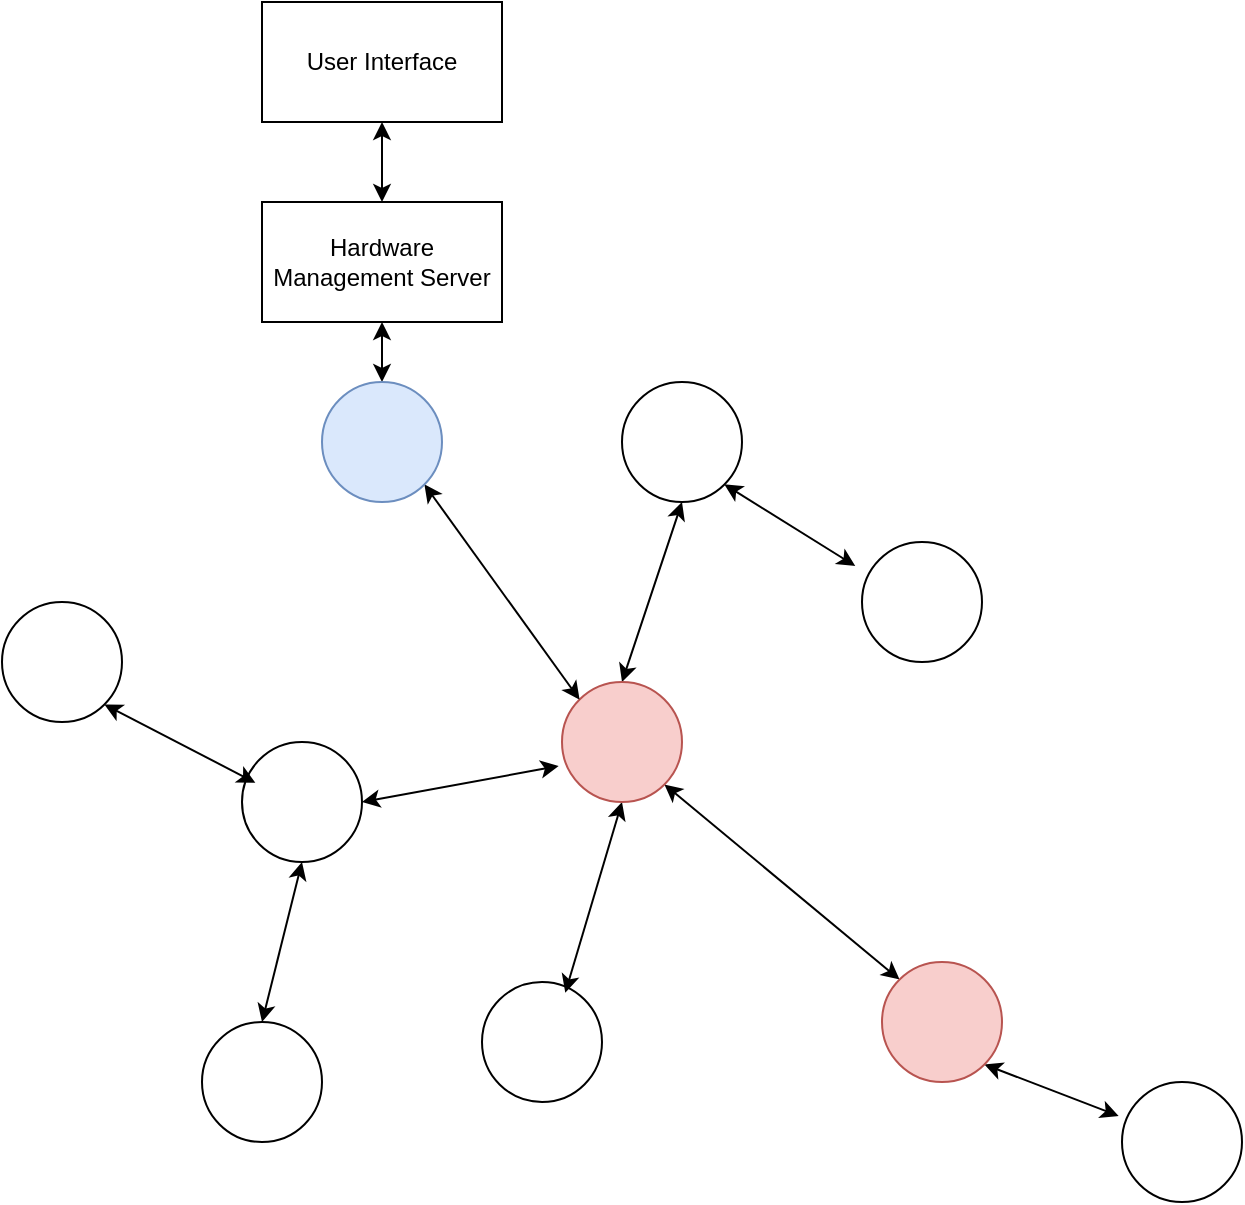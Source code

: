 <mxfile version="13.0.6" type="device"><diagram id="IGwSOadYKAzx0RmNM-UQ" name="Page-1"><mxGraphModel dx="1730" dy="832" grid="1" gridSize="10" guides="1" tooltips="1" connect="1" arrows="1" fold="1" page="1" pageScale="1" pageWidth="1100" pageHeight="850" math="0" shadow="0"><root><mxCell id="0"/><mxCell id="1" parent="0"/><mxCell id="s-VZP1rYATyXzS6TlaRs-1" value="" style="ellipse;whiteSpace=wrap;html=1;aspect=fixed;" vertex="1" parent="1"><mxGeometry x="140" y="730" width="60" height="60" as="geometry"/></mxCell><mxCell id="s-VZP1rYATyXzS6TlaRs-5" value="" style="ellipse;whiteSpace=wrap;html=1;aspect=fixed;" vertex="1" parent="1"><mxGeometry x="280" y="710" width="60" height="60" as="geometry"/></mxCell><mxCell id="s-VZP1rYATyXzS6TlaRs-31" style="edgeStyle=none;rounded=0;orthogonalLoop=1;jettySize=auto;html=1;exitX=1;exitY=0.5;exitDx=0;exitDy=0;entryX=-0.028;entryY=0.7;entryDx=0;entryDy=0;entryPerimeter=0;startArrow=classic;startFill=1;" edge="1" parent="1" source="s-VZP1rYATyXzS6TlaRs-6" target="s-VZP1rYATyXzS6TlaRs-7"><mxGeometry relative="1" as="geometry"/></mxCell><mxCell id="s-VZP1rYATyXzS6TlaRs-32" style="edgeStyle=none;rounded=0;orthogonalLoop=1;jettySize=auto;html=1;exitX=0.5;exitY=1;exitDx=0;exitDy=0;entryX=0.5;entryY=0;entryDx=0;entryDy=0;startArrow=classic;startFill=1;" edge="1" parent="1" source="s-VZP1rYATyXzS6TlaRs-6" target="s-VZP1rYATyXzS6TlaRs-1"><mxGeometry relative="1" as="geometry"/></mxCell><mxCell id="s-VZP1rYATyXzS6TlaRs-6" value="" style="ellipse;whiteSpace=wrap;html=1;aspect=fixed;" vertex="1" parent="1"><mxGeometry x="160" y="590" width="60" height="60" as="geometry"/></mxCell><mxCell id="s-VZP1rYATyXzS6TlaRs-28" style="edgeStyle=none;rounded=0;orthogonalLoop=1;jettySize=auto;html=1;exitX=0.5;exitY=0;exitDx=0;exitDy=0;entryX=0.5;entryY=1;entryDx=0;entryDy=0;startArrow=classic;startFill=1;" edge="1" parent="1" source="s-VZP1rYATyXzS6TlaRs-7" target="s-VZP1rYATyXzS6TlaRs-13"><mxGeometry relative="1" as="geometry"/></mxCell><mxCell id="s-VZP1rYATyXzS6TlaRs-33" style="edgeStyle=none;rounded=0;orthogonalLoop=1;jettySize=auto;html=1;exitX=0.5;exitY=1;exitDx=0;exitDy=0;entryX=0.694;entryY=0.089;entryDx=0;entryDy=0;entryPerimeter=0;startArrow=classic;startFill=1;" edge="1" parent="1" source="s-VZP1rYATyXzS6TlaRs-7" target="s-VZP1rYATyXzS6TlaRs-5"><mxGeometry relative="1" as="geometry"/></mxCell><mxCell id="s-VZP1rYATyXzS6TlaRs-36" style="edgeStyle=none;rounded=0;orthogonalLoop=1;jettySize=auto;html=1;exitX=1;exitY=1;exitDx=0;exitDy=0;entryX=0;entryY=0;entryDx=0;entryDy=0;startArrow=classic;startFill=1;" edge="1" parent="1" source="s-VZP1rYATyXzS6TlaRs-7" target="s-VZP1rYATyXzS6TlaRs-8"><mxGeometry relative="1" as="geometry"/></mxCell><mxCell id="s-VZP1rYATyXzS6TlaRs-7" value="" style="ellipse;whiteSpace=wrap;html=1;aspect=fixed;fillColor=#f8cecc;strokeColor=#b85450;" vertex="1" parent="1"><mxGeometry x="320" y="560" width="60" height="60" as="geometry"/></mxCell><mxCell id="s-VZP1rYATyXzS6TlaRs-37" style="edgeStyle=none;rounded=0;orthogonalLoop=1;jettySize=auto;html=1;exitX=1;exitY=1;exitDx=0;exitDy=0;entryX=-0.028;entryY=0.283;entryDx=0;entryDy=0;entryPerimeter=0;startArrow=classic;startFill=1;" edge="1" parent="1" source="s-VZP1rYATyXzS6TlaRs-8" target="s-VZP1rYATyXzS6TlaRs-23"><mxGeometry relative="1" as="geometry"/></mxCell><mxCell id="s-VZP1rYATyXzS6TlaRs-8" value="" style="ellipse;whiteSpace=wrap;html=1;aspect=fixed;fillColor=#f8cecc;strokeColor=#b85450;" vertex="1" parent="1"><mxGeometry x="480" y="700" width="60" height="60" as="geometry"/></mxCell><mxCell id="s-VZP1rYATyXzS6TlaRs-30" style="edgeStyle=none;rounded=0;orthogonalLoop=1;jettySize=auto;html=1;exitX=1;exitY=1;exitDx=0;exitDy=0;entryX=0.111;entryY=0.339;entryDx=0;entryDy=0;entryPerimeter=0;startArrow=classic;startFill=1;" edge="1" parent="1" source="s-VZP1rYATyXzS6TlaRs-9" target="s-VZP1rYATyXzS6TlaRs-6"><mxGeometry relative="1" as="geometry"/></mxCell><mxCell id="s-VZP1rYATyXzS6TlaRs-9" value="" style="ellipse;whiteSpace=wrap;html=1;aspect=fixed;" vertex="1" parent="1"><mxGeometry x="40" y="520" width="60" height="60" as="geometry"/></mxCell><mxCell id="s-VZP1rYATyXzS6TlaRs-26" style="rounded=0;orthogonalLoop=1;jettySize=auto;html=1;exitX=1;exitY=1;exitDx=0;exitDy=0;entryX=0;entryY=0;entryDx=0;entryDy=0;startArrow=classic;startFill=1;" edge="1" parent="1" source="s-VZP1rYATyXzS6TlaRs-10" target="s-VZP1rYATyXzS6TlaRs-7"><mxGeometry relative="1" as="geometry"/></mxCell><mxCell id="s-VZP1rYATyXzS6TlaRs-40" style="edgeStyle=none;rounded=0;orthogonalLoop=1;jettySize=auto;html=1;exitX=0.5;exitY=0;exitDx=0;exitDy=0;entryX=0.5;entryY=1;entryDx=0;entryDy=0;startArrow=classic;startFill=1;" edge="1" parent="1" source="s-VZP1rYATyXzS6TlaRs-10" target="s-VZP1rYATyXzS6TlaRs-38"><mxGeometry relative="1" as="geometry"/></mxCell><mxCell id="s-VZP1rYATyXzS6TlaRs-10" value="" style="ellipse;whiteSpace=wrap;html=1;aspect=fixed;fillColor=#dae8fc;strokeColor=#6c8ebf;" vertex="1" parent="1"><mxGeometry x="200" y="410" width="60" height="60" as="geometry"/></mxCell><mxCell id="s-VZP1rYATyXzS6TlaRs-11" value="" style="ellipse;whiteSpace=wrap;html=1;aspect=fixed;" vertex="1" parent="1"><mxGeometry x="470" y="490" width="60" height="60" as="geometry"/></mxCell><mxCell id="s-VZP1rYATyXzS6TlaRs-35" style="edgeStyle=none;rounded=0;orthogonalLoop=1;jettySize=auto;html=1;exitX=1;exitY=1;exitDx=0;exitDy=0;entryX=-0.056;entryY=0.2;entryDx=0;entryDy=0;entryPerimeter=0;startArrow=classic;startFill=1;" edge="1" parent="1" source="s-VZP1rYATyXzS6TlaRs-13" target="s-VZP1rYATyXzS6TlaRs-11"><mxGeometry relative="1" as="geometry"/></mxCell><mxCell id="s-VZP1rYATyXzS6TlaRs-13" value="" style="ellipse;whiteSpace=wrap;html=1;aspect=fixed;" vertex="1" parent="1"><mxGeometry x="350" y="410" width="60" height="60" as="geometry"/></mxCell><mxCell id="s-VZP1rYATyXzS6TlaRs-23" value="" style="ellipse;whiteSpace=wrap;html=1;aspect=fixed;" vertex="1" parent="1"><mxGeometry x="600" y="760" width="60" height="60" as="geometry"/></mxCell><mxCell id="s-VZP1rYATyXzS6TlaRs-42" style="edgeStyle=none;rounded=0;orthogonalLoop=1;jettySize=auto;html=1;exitX=0.5;exitY=0;exitDx=0;exitDy=0;entryX=0.5;entryY=1;entryDx=0;entryDy=0;startArrow=classic;startFill=1;" edge="1" parent="1" source="s-VZP1rYATyXzS6TlaRs-38" target="s-VZP1rYATyXzS6TlaRs-41"><mxGeometry relative="1" as="geometry"/></mxCell><mxCell id="s-VZP1rYATyXzS6TlaRs-38" value="Hardware Management Server" style="rounded=0;whiteSpace=wrap;html=1;" vertex="1" parent="1"><mxGeometry x="170" y="320" width="120" height="60" as="geometry"/></mxCell><mxCell id="s-VZP1rYATyXzS6TlaRs-41" value="User Interface" style="rounded=0;whiteSpace=wrap;html=1;" vertex="1" parent="1"><mxGeometry x="170" y="220" width="120" height="60" as="geometry"/></mxCell></root></mxGraphModel></diagram></mxfile>